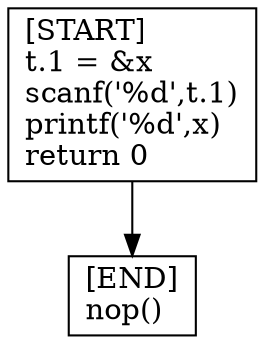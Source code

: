 digraph {
  node [shape=box]
  START [label="[START]\lt.1 = &x\lscanf('%d',t.1)\lprintf('%d',x)\lreturn 0\l"];
  END [label="[END]\lnop()\l"];
  START -> END;
}
